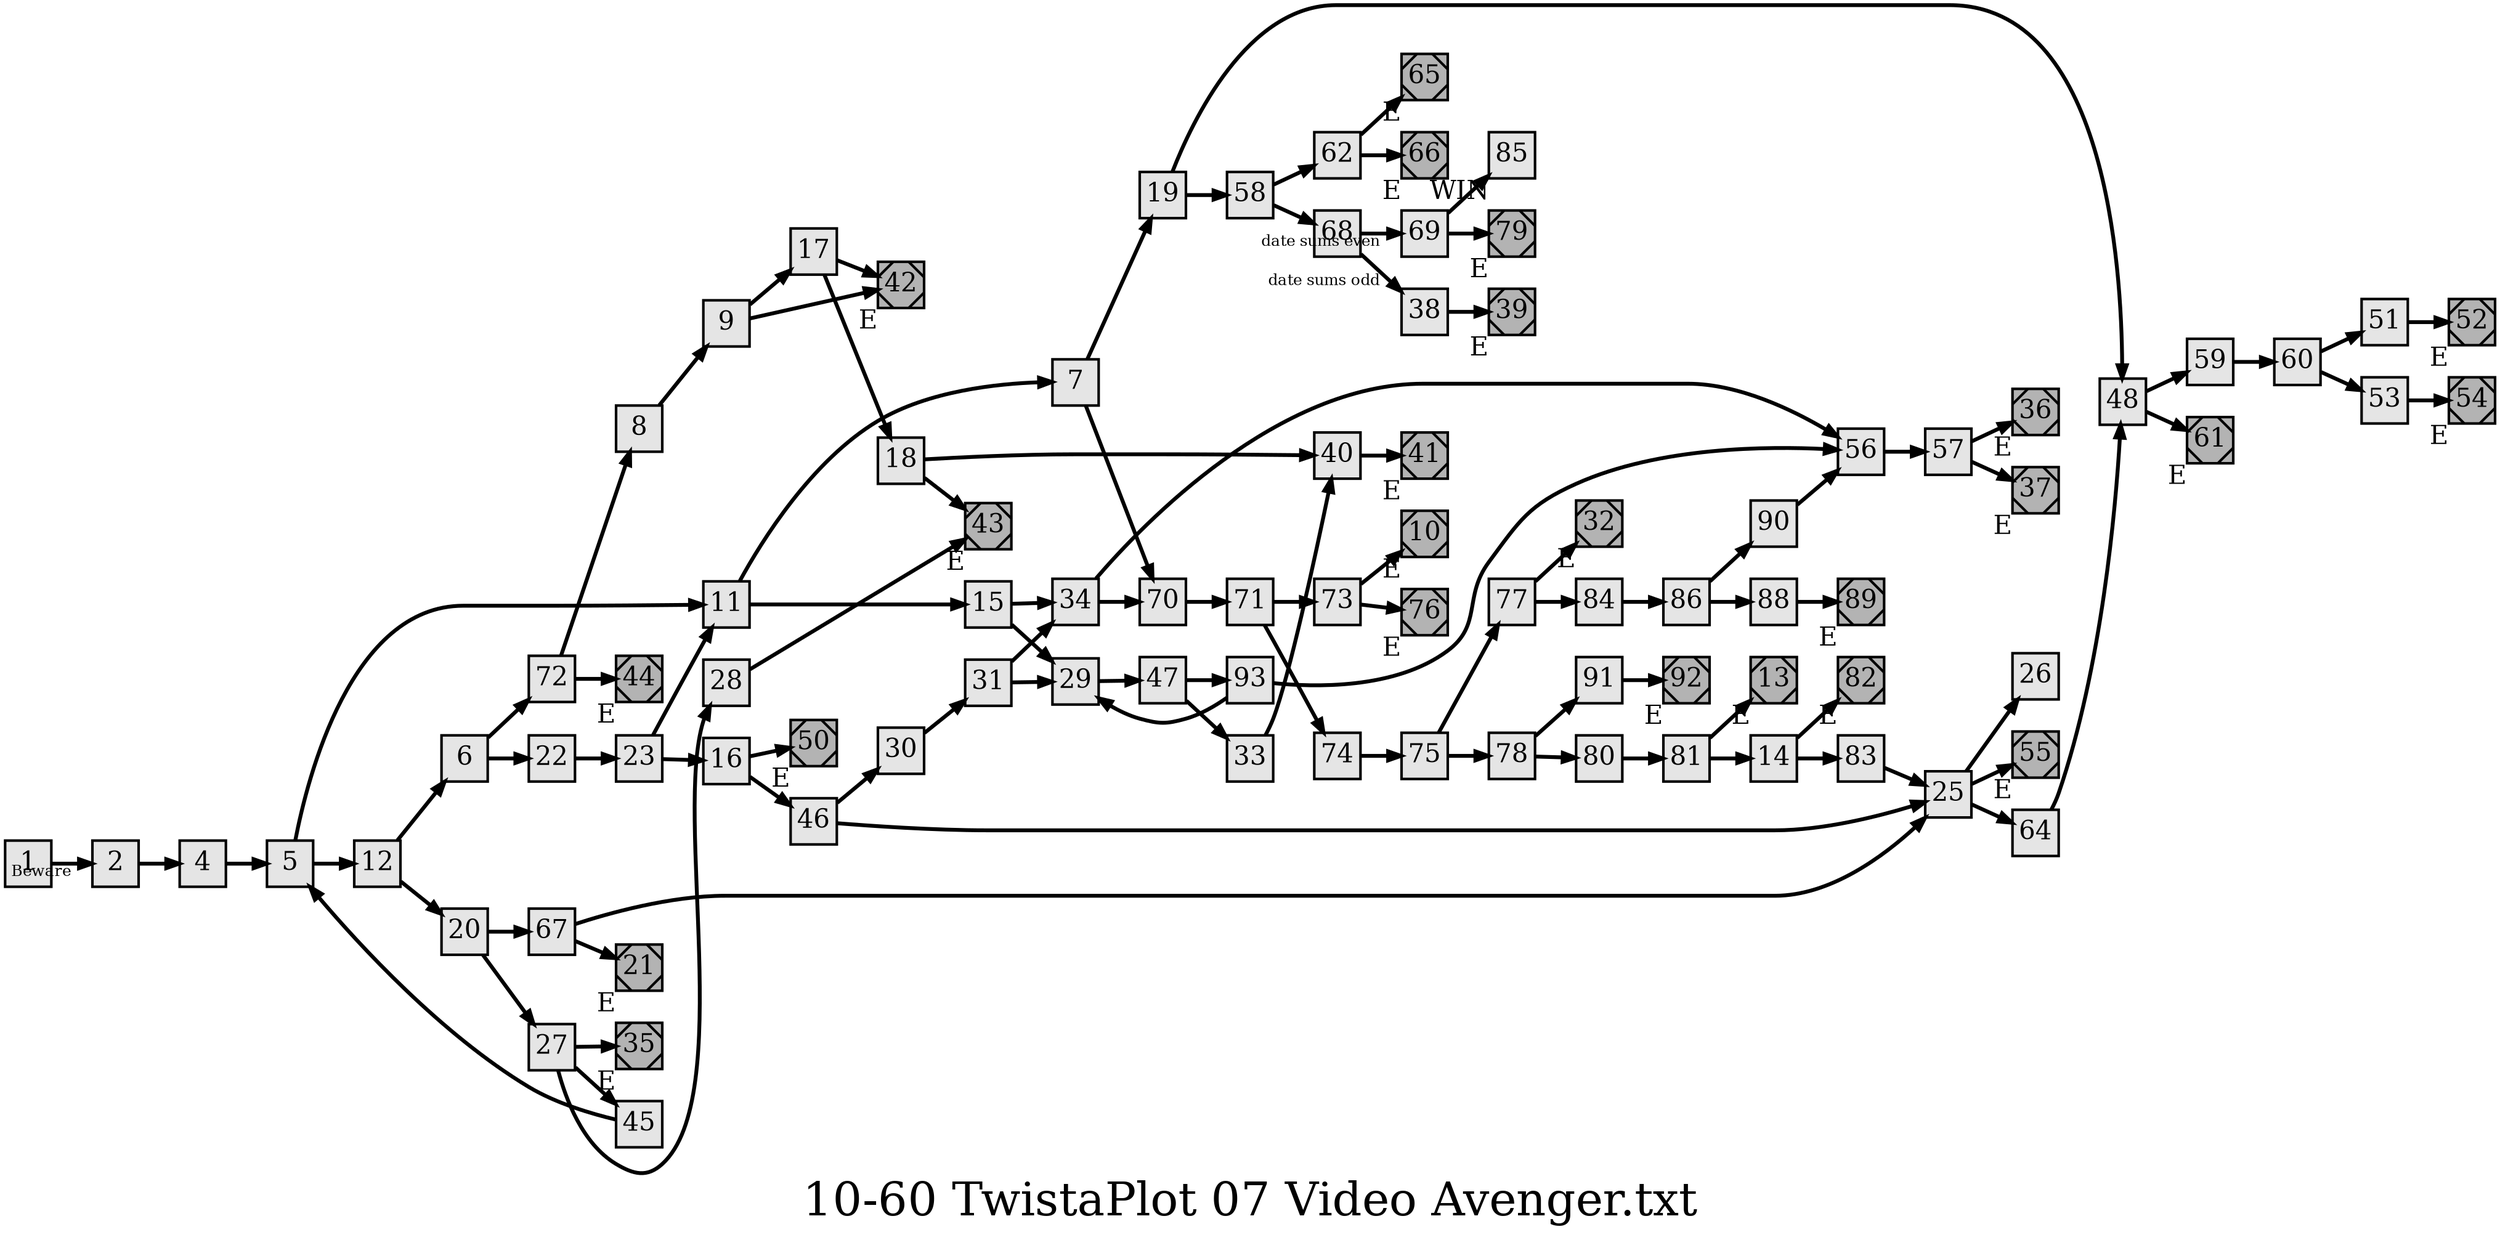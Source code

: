 digraph g{
  graph [ label="10-60 TwistaPlot 07 Video Avenger.txt" rankdir=LR, ordering=out, fontsize=36, nodesep="0.35", ranksep="0.45"];
  node  [shape=rect, penwidth=2, fontsize=20, style=filled, fillcolor=grey90, margin="0,0", labelfloat=true, regular=true, fixedsize=true];
  edge  [labelfloat=true, penwidth=3, fontsize=12];

  1 -> 2	[ xlabel="Beware" ];
  2 -> 4;
  4 -> 5;
  5 -> 11;
  5 -> 12;
  6 -> 72;
  6 -> 22;
  7 -> 19;
  7 -> 70;
  8 -> 9;
  9 -> 17;
  9 -> 42;
  10	[ xlabel="E", shape=Msquare, fontsize=20, fillcolor=grey70 ];
  11 -> 7;
  11 -> 15;
  12 -> 6;
  12 -> 20;
  13	[ xlabel="E", shape=Msquare, fontsize=20, fillcolor=grey70 ];
  14 -> 83;
  14 -> 82;
  15 -> 34;
  15 -> 29;
  16 -> 46;
  16 -> 50;
  17 -> 42;
  17 -> 18;
  18 -> 40;
  18 -> 43;
  19 -> 48;
  19 -> 58;
  20 -> 67;
  20 -> 27;
  21	[ xlabel="E", shape=Msquare, fontsize=20, fillcolor=grey70 ];
  22 -> 23;
  23 -> 11;
  23 -> 16;
  25 -> 26;
  25 -> 55;
  25 -> 64;
  27 -> 35;
  27 -> 45;
  27 -> 28;
  28 -> 43;
  29 -> 47;
  30 -> 31;
  31 -> 34;
  31 -> 29;
  32	[ xlabel="E", shape=Msquare, fontsize=20, fillcolor=grey70 ];
  33 -> 40;
  34 -> 56;
  34 -> 70;
  35	[ xlabel="E", shape=Msquare, fontsize=20, fillcolor=grey70 ];
  36	[ xlabel="E", shape=Msquare, fontsize=20, fillcolor=grey70 ];
  37	[ xlabel="E", shape=Msquare, fontsize=20, fillcolor=grey70 ];
  38 -> 39;
  39	[ xlabel="E", shape=Msquare, fontsize=20, fillcolor=grey70 ];
  40 -> 41;
  41	[ xlabel="E", shape=Msquare, fontsize=20, fillcolor=grey70 ];
  42	[ xlabel="E", shape=Msquare, fontsize=20, fillcolor=grey70 ];
  43	[ xlabel="E", shape=Msquare, fontsize=20, fillcolor=grey70 ];
  44	[ xlabel="E", shape=Msquare, fontsize=20, fillcolor=grey70 ];
  45 -> 5;
  46 -> 30;
  46 -> 25;
  47 -> 93;
  47 -> 33;
  48 -> 59;
  48 -> 61;
  50	[ xlabel="E", shape=Msquare, fontsize=20, fillcolor=grey70 ];
  51 -> 52;
  52	[ xlabel="E", shape=Msquare, fontsize=20, fillcolor=grey70 ];
  53 -> 54;
  54	[ xlabel="E", shape=Msquare, fontsize=20, fillcolor=grey70 ];
  55	[ xlabel="E", shape=Msquare, fontsize=20, fillcolor=grey70 ];
  56 -> 57;
  57 -> 36;
  57 -> 37;
  58 -> 62;
  58 -> 68;
  59 -> 60;
  60 -> 51;
  60 -> 53;
  61	[ xlabel="E", shape=Msquare, fontsize=20, fillcolor=grey70 ];
  62 -> 65;
  62 -> 66;
  64 -> 48;
  65	[ xlabel="E", shape=Msquare, fontsize=20, fillcolor=grey70 ];
  66	[ xlabel="E", shape=Msquare, fontsize=20, fillcolor=grey70 ];
  67 -> 25;
  67 -> 21;
  68 -> 69	[ xlabel="date sums even" ];
  68 -> 38	[ xlabel="date sums odd" ];
  69 -> 85;
  69 -> 79;
  70 -> 71;
  71 -> 73;
  71 -> 74;
  72 -> 8;
  72 -> 44;
  73 -> 10;
  73 -> 76;
  74 -> 75;
  75 -> 77;
  75 -> 78;
  76	[ xlabel="E", shape=Msquare, fontsize=20, fillcolor=grey70 ];
  77 -> 32;
  77 -> 84;
  78 -> 91;
  78 -> 80;
  79	[ xlabel="E", shape=Msquare, fontsize=20, fillcolor=grey70 ];
  80 -> 81;
  81 -> 14;
  81 -> 13;
  82	[ xlabel="E", shape=Msquare, fontsize=20, fillcolor=grey70 ];
  83 -> 25;
  84 -> 86;
  85	[ xlabel="WIN" ];
  86 -> 90;
  86 -> 88;
  88 -> 89;
  89	[ xlabel="E", shape=Msquare, fontsize=20, fillcolor=grey70 ];
  90 -> 56;
  91 -> 92;
  92	[ xlabel="E", shape=Msquare, fontsize=20, fillcolor=grey70 ];
  93 -> 56;
  93 -> 29;
}

